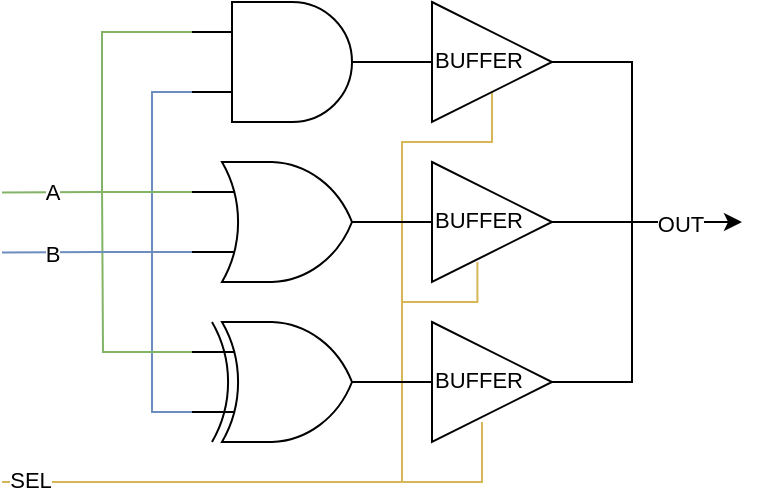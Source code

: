 <mxfile version="19.0.3" type="device"><diagram id="3Fbm0JQMgMTV830juMqU" name="Page-1"><mxGraphModel dx="714" dy="1550" grid="1" gridSize="10" guides="1" tooltips="1" connect="1" arrows="1" fold="1" page="1" pageScale="1" pageWidth="850" pageHeight="1100" math="0" shadow="0"><root><mxCell id="0"/><mxCell id="1" parent="0"/><mxCell id="2c7WeqRs8-bWnf5LyQ75-12" style="edgeStyle=orthogonalEdgeStyle;rounded=0;orthogonalLoop=1;jettySize=auto;html=1;exitX=0;exitY=0.75;exitDx=0;exitDy=0;exitPerimeter=0;endArrow=none;endFill=0;fillColor=#dae8fc;strokeColor=#6c8ebf;" edge="1" parent="1" source="2c7WeqRs8-bWnf5LyQ75-1"><mxGeometry relative="1" as="geometry"><mxPoint x="355" y="100" as="targetPoint"/><Array as="points"><mxPoint x="355" y="185"/><mxPoint x="355" y="110"/></Array></mxGeometry></mxCell><mxCell id="2c7WeqRs8-bWnf5LyQ75-15" style="edgeStyle=orthogonalEdgeStyle;rounded=0;orthogonalLoop=1;jettySize=auto;html=1;exitX=0;exitY=0.25;exitDx=0;exitDy=0;exitPerimeter=0;endArrow=none;endFill=0;fillColor=#d5e8d4;strokeColor=#82b366;" edge="1" parent="1" source="2c7WeqRs8-bWnf5LyQ75-1"><mxGeometry relative="1" as="geometry"><mxPoint x="330" y="70.0" as="targetPoint"/></mxGeometry></mxCell><mxCell id="2c7WeqRs8-bWnf5LyQ75-1" value="" style="verticalLabelPosition=bottom;shadow=0;dashed=0;align=center;html=1;verticalAlign=top;shape=mxgraph.electrical.logic_gates.logic_gate;operation=xor;" vertex="1" parent="1"><mxGeometry x="375" y="140" width="100" height="60" as="geometry"/></mxCell><mxCell id="2c7WeqRs8-bWnf5LyQ75-13" style="edgeStyle=orthogonalEdgeStyle;rounded=0;orthogonalLoop=1;jettySize=auto;html=1;exitX=0;exitY=0.75;exitDx=0;exitDy=0;exitPerimeter=0;endArrow=none;endFill=0;fillColor=#dae8fc;strokeColor=#6c8ebf;" edge="1" parent="1" source="2c7WeqRs8-bWnf5LyQ75-5"><mxGeometry relative="1" as="geometry"><mxPoint x="280" y="105.308" as="targetPoint"/></mxGeometry></mxCell><mxCell id="2c7WeqRs8-bWnf5LyQ75-18" value="B" style="edgeLabel;html=1;align=center;verticalAlign=middle;resizable=0;points=[];" vertex="1" connectable="0" parent="2c7WeqRs8-bWnf5LyQ75-13"><mxGeometry x="0.479" relative="1" as="geometry"><mxPoint as="offset"/></mxGeometry></mxCell><mxCell id="2c7WeqRs8-bWnf5LyQ75-16" style="edgeStyle=orthogonalEdgeStyle;rounded=0;orthogonalLoop=1;jettySize=auto;html=1;exitX=0;exitY=0.25;exitDx=0;exitDy=0;exitPerimeter=0;endArrow=none;endFill=0;fillColor=#d5e8d4;strokeColor=#82b366;" edge="1" parent="1" source="2c7WeqRs8-bWnf5LyQ75-5"><mxGeometry relative="1" as="geometry"><mxPoint x="280" y="75.308" as="targetPoint"/></mxGeometry></mxCell><mxCell id="2c7WeqRs8-bWnf5LyQ75-17" value="A" style="edgeLabel;html=1;align=center;verticalAlign=middle;resizable=0;points=[];" vertex="1" connectable="0" parent="2c7WeqRs8-bWnf5LyQ75-16"><mxGeometry x="0.496" y="-1" relative="1" as="geometry"><mxPoint as="offset"/></mxGeometry></mxCell><mxCell id="2c7WeqRs8-bWnf5LyQ75-5" value="" style="verticalLabelPosition=bottom;shadow=0;dashed=0;align=center;html=1;verticalAlign=top;shape=mxgraph.electrical.logic_gates.logic_gate;operation=or;" vertex="1" parent="1"><mxGeometry x="375" y="60" width="100" height="60" as="geometry"/></mxCell><mxCell id="2c7WeqRs8-bWnf5LyQ75-11" style="edgeStyle=orthogonalEdgeStyle;rounded=0;orthogonalLoop=1;jettySize=auto;html=1;exitX=0;exitY=0.75;exitDx=0;exitDy=0;exitPerimeter=0;entryX=0;entryY=0.75;entryDx=0;entryDy=0;entryPerimeter=0;endArrow=none;endFill=0;fillColor=#dae8fc;strokeColor=#6c8ebf;" edge="1" parent="1" source="2c7WeqRs8-bWnf5LyQ75-7" target="2c7WeqRs8-bWnf5LyQ75-5"><mxGeometry relative="1" as="geometry"/></mxCell><mxCell id="2c7WeqRs8-bWnf5LyQ75-14" style="edgeStyle=orthogonalEdgeStyle;rounded=0;orthogonalLoop=1;jettySize=auto;html=1;exitX=0;exitY=0.25;exitDx=0;exitDy=0;exitPerimeter=0;entryX=0;entryY=0.25;entryDx=0;entryDy=0;entryPerimeter=0;endArrow=none;endFill=0;fillColor=#d5e8d4;strokeColor=#82b366;" edge="1" parent="1" source="2c7WeqRs8-bWnf5LyQ75-7" target="2c7WeqRs8-bWnf5LyQ75-5"><mxGeometry relative="1" as="geometry"><Array as="points"><mxPoint x="330" y="-5"/><mxPoint x="330" y="75"/></Array></mxGeometry></mxCell><mxCell id="2c7WeqRs8-bWnf5LyQ75-7" value="" style="verticalLabelPosition=bottom;shadow=0;dashed=0;align=center;html=1;verticalAlign=top;shape=mxgraph.electrical.logic_gates.logic_gate;operation=and;" vertex="1" parent="1"><mxGeometry x="375" y="-20" width="100" height="60" as="geometry"/></mxCell><mxCell id="2c7WeqRs8-bWnf5LyQ75-33" style="edgeStyle=orthogonalEdgeStyle;rounded=0;orthogonalLoop=1;jettySize=auto;html=1;endArrow=none;endFill=0;exitX=0.5;exitY=0.739;exitDx=0;exitDy=0;exitPerimeter=0;fillColor=#fff2cc;strokeColor=#d6b656;" edge="1" parent="1" source="2c7WeqRs8-bWnf5LyQ75-8"><mxGeometry relative="1" as="geometry"><mxPoint x="480" y="130" as="targetPoint"/><Array as="points"><mxPoint x="525" y="50"/><mxPoint x="480" y="50"/></Array></mxGeometry></mxCell><mxCell id="2c7WeqRs8-bWnf5LyQ75-34" style="edgeStyle=orthogonalEdgeStyle;rounded=0;orthogonalLoop=1;jettySize=auto;html=1;exitX=1;exitY=0.5;exitDx=0;exitDy=0;entryX=1;entryY=0.5;entryDx=0;entryDy=0;endArrow=none;endFill=0;" edge="1" parent="1" source="2c7WeqRs8-bWnf5LyQ75-8" target="2c7WeqRs8-bWnf5LyQ75-9"><mxGeometry relative="1" as="geometry"/></mxCell><mxCell id="2c7WeqRs8-bWnf5LyQ75-8" value="BUFFER" style="verticalLabelPosition=bottom;shadow=0;dashed=0;align=center;html=1;verticalAlign=top;shape=mxgraph.electrical.logic_gates.buffer2;spacingTop=-44;spacingLeft=-14;fontSize=11;" vertex="1" parent="1"><mxGeometry x="475" y="-20" width="100" height="60" as="geometry"/></mxCell><mxCell id="2c7WeqRs8-bWnf5LyQ75-32" style="edgeStyle=orthogonalEdgeStyle;rounded=0;orthogonalLoop=1;jettySize=auto;html=1;endArrow=none;endFill=0;exitX=0.427;exitY=0.833;exitDx=0;exitDy=0;exitPerimeter=0;fillColor=#fff2cc;strokeColor=#d6b656;" edge="1" parent="1" source="2c7WeqRs8-bWnf5LyQ75-9"><mxGeometry relative="1" as="geometry"><mxPoint x="480" y="220" as="targetPoint"/><mxPoint x="520" y="130" as="sourcePoint"/><Array as="points"><mxPoint x="518" y="130"/><mxPoint x="480" y="130"/></Array></mxGeometry></mxCell><mxCell id="2c7WeqRs8-bWnf5LyQ75-36" style="edgeStyle=orthogonalEdgeStyle;rounded=0;orthogonalLoop=1;jettySize=auto;html=1;endArrow=classic;endFill=1;" edge="1" parent="1" source="2c7WeqRs8-bWnf5LyQ75-9"><mxGeometry relative="1" as="geometry"><mxPoint x="650" y="90" as="targetPoint"/></mxGeometry></mxCell><mxCell id="2c7WeqRs8-bWnf5LyQ75-37" value="OUT" style="edgeLabel;html=1;align=center;verticalAlign=middle;resizable=0;points=[];" vertex="1" connectable="0" parent="2c7WeqRs8-bWnf5LyQ75-36"><mxGeometry x="0.091" y="-2" relative="1" as="geometry"><mxPoint x="3" y="-2" as="offset"/></mxGeometry></mxCell><mxCell id="2c7WeqRs8-bWnf5LyQ75-9" value="BUFFER" style="verticalLabelPosition=bottom;shadow=0;dashed=0;align=center;html=1;verticalAlign=top;shape=mxgraph.electrical.logic_gates.buffer2;spacingTop=-44;spacingLeft=-14;fontSize=11;" vertex="1" parent="1"><mxGeometry x="475" y="60" width="100" height="60" as="geometry"/></mxCell><mxCell id="2c7WeqRs8-bWnf5LyQ75-35" style="edgeStyle=orthogonalEdgeStyle;rounded=0;orthogonalLoop=1;jettySize=auto;html=1;exitX=1;exitY=0.5;exitDx=0;exitDy=0;endArrow=none;endFill=0;" edge="1" parent="1" source="2c7WeqRs8-bWnf5LyQ75-10"><mxGeometry relative="1" as="geometry"><mxPoint x="575.0" y="90" as="targetPoint"/><Array as="points"><mxPoint x="595" y="170"/><mxPoint x="595" y="90"/></Array></mxGeometry></mxCell><mxCell id="2c7WeqRs8-bWnf5LyQ75-10" value="BUFFER" style="verticalLabelPosition=bottom;shadow=0;dashed=0;align=center;html=1;verticalAlign=top;shape=mxgraph.electrical.logic_gates.buffer2;spacingTop=-44;spacingLeft=-14;fontSize=11;" vertex="1" parent="1"><mxGeometry x="475" y="140" width="100" height="60" as="geometry"/></mxCell><mxCell id="2c7WeqRs8-bWnf5LyQ75-30" style="edgeStyle=orthogonalEdgeStyle;rounded=0;orthogonalLoop=1;jettySize=auto;html=1;endArrow=none;endFill=0;fillColor=#fff2cc;strokeColor=#d6b656;" edge="1" parent="1"><mxGeometry relative="1" as="geometry"><mxPoint x="280" y="220" as="targetPoint"/><mxPoint x="520" y="190" as="sourcePoint"/><Array as="points"><mxPoint x="520" y="220"/></Array></mxGeometry></mxCell><mxCell id="2c7WeqRs8-bWnf5LyQ75-31" value="SEL" style="edgeLabel;html=1;align=center;verticalAlign=middle;resizable=0;points=[];" vertex="1" connectable="0" parent="2c7WeqRs8-bWnf5LyQ75-30"><mxGeometry x="0.897" y="-1" relative="1" as="geometry"><mxPoint as="offset"/></mxGeometry></mxCell></root></mxGraphModel></diagram></mxfile>
